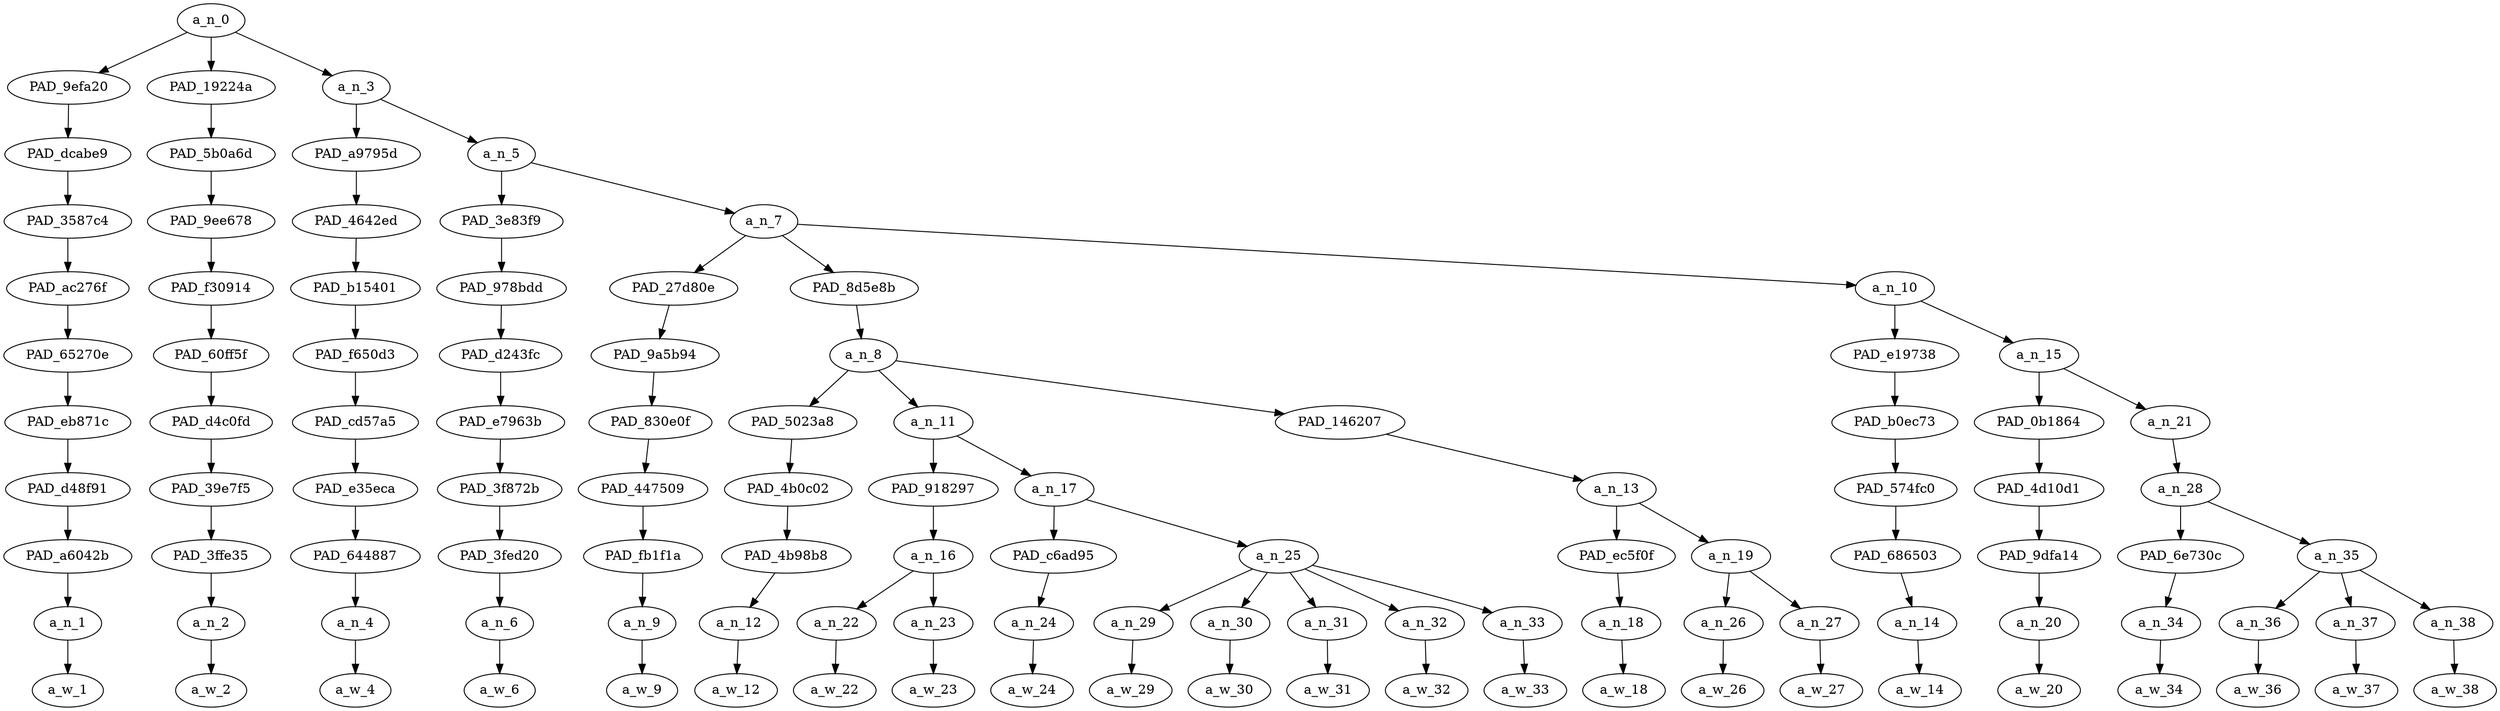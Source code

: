 strict digraph "" {
	a_n_0	[div_dir=1,
		index=0,
		level=10,
		pos="2.155092592592593,10!",
		text_span="[0, 1, 2, 3, 4, 5, 6, 7, 8, 9, 10, 11, 12, 13, 14, 15, 16, 17, 18, 19, 20, 21, 22]",
		value=1.00000000];
	PAD_9efa20	[div_dir=1,
		index=0,
		level=9,
		pos="0.0,9!",
		text_span="[0]",
		value=0.05292143];
	a_n_0 -> PAD_9efa20;
	PAD_19224a	[div_dir=-1,
		index=1,
		level=9,
		pos="1.0,9!",
		text_span="[1]",
		value=0.03529064];
	a_n_0 -> PAD_19224a;
	a_n_3	[div_dir=1,
		index=2,
		level=9,
		pos="5.465277777777779,9!",
		text_span="[2, 3, 4, 5, 6, 7, 8, 9, 10, 11, 12, 13, 14, 15, 16, 17, 18, 19, 20, 21, 22]",
		value=0.91066104];
	a_n_0 -> a_n_3;
	PAD_dcabe9	[div_dir=1,
		index=0,
		level=8,
		pos="0.0,8!",
		text_span="[0]",
		value=0.05292143];
	PAD_9efa20 -> PAD_dcabe9;
	PAD_3587c4	[div_dir=1,
		index=0,
		level=7,
		pos="0.0,7!",
		text_span="[0]",
		value=0.05292143];
	PAD_dcabe9 -> PAD_3587c4;
	PAD_ac276f	[div_dir=1,
		index=0,
		level=6,
		pos="0.0,6!",
		text_span="[0]",
		value=0.05292143];
	PAD_3587c4 -> PAD_ac276f;
	PAD_65270e	[div_dir=1,
		index=0,
		level=5,
		pos="0.0,5!",
		text_span="[0]",
		value=0.05292143];
	PAD_ac276f -> PAD_65270e;
	PAD_eb871c	[div_dir=1,
		index=0,
		level=4,
		pos="0.0,4!",
		text_span="[0]",
		value=0.05292143];
	PAD_65270e -> PAD_eb871c;
	PAD_d48f91	[div_dir=1,
		index=0,
		level=3,
		pos="0.0,3!",
		text_span="[0]",
		value=0.05292143];
	PAD_eb871c -> PAD_d48f91;
	PAD_a6042b	[div_dir=1,
		index=0,
		level=2,
		pos="0.0,2!",
		text_span="[0]",
		value=0.05292143];
	PAD_d48f91 -> PAD_a6042b;
	a_n_1	[div_dir=1,
		index=0,
		level=1,
		pos="0.0,1!",
		text_span="[0]",
		value=0.05292143];
	PAD_a6042b -> a_n_1;
	a_w_1	[div_dir=0,
		index=0,
		level=0,
		pos="0,0!",
		text_span="[0]",
		value=do];
	a_n_1 -> a_w_1;
	PAD_5b0a6d	[div_dir=-1,
		index=1,
		level=8,
		pos="1.0,8!",
		text_span="[1]",
		value=0.03529064];
	PAD_19224a -> PAD_5b0a6d;
	PAD_9ee678	[div_dir=-1,
		index=1,
		level=7,
		pos="1.0,7!",
		text_span="[1]",
		value=0.03529064];
	PAD_5b0a6d -> PAD_9ee678;
	PAD_f30914	[div_dir=-1,
		index=1,
		level=6,
		pos="1.0,6!",
		text_span="[1]",
		value=0.03529064];
	PAD_9ee678 -> PAD_f30914;
	PAD_60ff5f	[div_dir=-1,
		index=1,
		level=5,
		pos="1.0,5!",
		text_span="[1]",
		value=0.03529064];
	PAD_f30914 -> PAD_60ff5f;
	PAD_d4c0fd	[div_dir=-1,
		index=1,
		level=4,
		pos="1.0,4!",
		text_span="[1]",
		value=0.03529064];
	PAD_60ff5f -> PAD_d4c0fd;
	PAD_39e7f5	[div_dir=-1,
		index=1,
		level=3,
		pos="1.0,3!",
		text_span="[1]",
		value=0.03529064];
	PAD_d4c0fd -> PAD_39e7f5;
	PAD_3ffe35	[div_dir=-1,
		index=1,
		level=2,
		pos="1.0,2!",
		text_span="[1]",
		value=0.03529064];
	PAD_39e7f5 -> PAD_3ffe35;
	a_n_2	[div_dir=-1,
		index=1,
		level=1,
		pos="1.0,1!",
		text_span="[1]",
		value=0.03529064];
	PAD_3ffe35 -> a_n_2;
	a_w_2	[div_dir=0,
		index=1,
		level=0,
		pos="1,0!",
		text_span="[1]",
		value=not];
	a_n_2 -> a_w_2;
	PAD_a9795d	[div_dir=1,
		index=2,
		level=8,
		pos="2.0,8!",
		text_span="[2]",
		value=0.03589985];
	a_n_3 -> PAD_a9795d;
	a_n_5	[div_dir=1,
		index=3,
		level=8,
		pos="8.930555555555557,8!",
		text_span="[3, 4, 5, 6, 7, 8, 9, 10, 11, 12, 13, 14, 15, 16, 17, 18, 19, 20, 21, 22]",
		value=0.87370995];
	a_n_3 -> a_n_5;
	PAD_4642ed	[div_dir=1,
		index=2,
		level=7,
		pos="2.0,7!",
		text_span="[2]",
		value=0.03589985];
	PAD_a9795d -> PAD_4642ed;
	PAD_b15401	[div_dir=1,
		index=2,
		level=6,
		pos="2.0,6!",
		text_span="[2]",
		value=0.03589985];
	PAD_4642ed -> PAD_b15401;
	PAD_f650d3	[div_dir=1,
		index=2,
		level=5,
		pos="2.0,5!",
		text_span="[2]",
		value=0.03589985];
	PAD_b15401 -> PAD_f650d3;
	PAD_cd57a5	[div_dir=1,
		index=2,
		level=4,
		pos="2.0,4!",
		text_span="[2]",
		value=0.03589985];
	PAD_f650d3 -> PAD_cd57a5;
	PAD_e35eca	[div_dir=1,
		index=2,
		level=3,
		pos="2.0,3!",
		text_span="[2]",
		value=0.03589985];
	PAD_cd57a5 -> PAD_e35eca;
	PAD_644887	[div_dir=1,
		index=2,
		level=2,
		pos="2.0,2!",
		text_span="[2]",
		value=0.03589985];
	PAD_e35eca -> PAD_644887;
	a_n_4	[div_dir=1,
		index=2,
		level=1,
		pos="2.0,1!",
		text_span="[2]",
		value=0.03589985];
	PAD_644887 -> a_n_4;
	a_w_4	[div_dir=0,
		index=2,
		level=0,
		pos="2,0!",
		text_span="[2]",
		value=vote];
	a_n_4 -> a_w_4;
	PAD_3e83f9	[div_dir=1,
		index=3,
		level=7,
		pos="3.0,7!",
		text_span="[3]",
		value=0.03159431];
	a_n_5 -> PAD_3e83f9;
	a_n_7	[div_dir=1,
		index=4,
		level=7,
		pos="14.861111111111112,7!",
		text_span="[4, 5, 6, 7, 8, 9, 10, 11, 12, 13, 14, 15, 16, 17, 18, 19, 20, 21, 22]",
		value=0.84107388];
	a_n_5 -> a_n_7;
	PAD_978bdd	[div_dir=1,
		index=3,
		level=6,
		pos="3.0,6!",
		text_span="[3]",
		value=0.03159431];
	PAD_3e83f9 -> PAD_978bdd;
	PAD_d243fc	[div_dir=1,
		index=3,
		level=5,
		pos="3.0,5!",
		text_span="[3]",
		value=0.03159431];
	PAD_978bdd -> PAD_d243fc;
	PAD_e7963b	[div_dir=1,
		index=3,
		level=4,
		pos="3.0,4!",
		text_span="[3]",
		value=0.03159431];
	PAD_d243fc -> PAD_e7963b;
	PAD_3f872b	[div_dir=1,
		index=3,
		level=3,
		pos="3.0,3!",
		text_span="[3]",
		value=0.03159431];
	PAD_e7963b -> PAD_3f872b;
	PAD_3fed20	[div_dir=1,
		index=3,
		level=2,
		pos="3.0,2!",
		text_span="[3]",
		value=0.03159431];
	PAD_3f872b -> PAD_3fed20;
	a_n_6	[div_dir=1,
		index=3,
		level=1,
		pos="3.0,1!",
		text_span="[3]",
		value=0.03159431];
	PAD_3fed20 -> a_n_6;
	a_w_6	[div_dir=0,
		index=3,
		level=0,
		pos="3,0!",
		text_span="[3]",
		value=for];
	a_n_6 -> a_w_6;
	PAD_27d80e	[div_dir=1,
		index=5,
		level=6,
		pos="16.0,6!",
		text_span="[16]",
		value=0.02539112];
	a_n_7 -> PAD_27d80e;
	PAD_8d5e8b	[div_dir=1,
		index=4,
		level=6,
		pos="10.583333333333334,6!",
		text_span="[4, 5, 6, 7, 8, 9, 10, 11, 12, 13, 14, 15]",
		value=0.57307558];
	a_n_7 -> PAD_8d5e8b;
	a_n_10	[div_dir=1,
		index=6,
		level=6,
		pos="18.0,6!",
		text_span="[17, 18, 19, 20, 21, 22]",
		value=0.24158337];
	a_n_7 -> a_n_10;
	PAD_9a5b94	[div_dir=1,
		index=5,
		level=5,
		pos="16.0,5!",
		text_span="[16]",
		value=0.02539112];
	PAD_27d80e -> PAD_9a5b94;
	PAD_830e0f	[div_dir=1,
		index=7,
		level=4,
		pos="16.0,4!",
		text_span="[16]",
		value=0.02539112];
	PAD_9a5b94 -> PAD_830e0f;
	PAD_447509	[div_dir=1,
		index=8,
		level=3,
		pos="16.0,3!",
		text_span="[16]",
		value=0.02539112];
	PAD_830e0f -> PAD_447509;
	PAD_fb1f1a	[div_dir=1,
		index=10,
		level=2,
		pos="16.0,2!",
		text_span="[16]",
		value=0.02539112];
	PAD_447509 -> PAD_fb1f1a;
	a_n_9	[div_dir=1,
		index=16,
		level=1,
		pos="16.0,1!",
		text_span="[16]",
		value=0.02539112];
	PAD_fb1f1a -> a_n_9;
	a_w_9	[div_dir=0,
		index=16,
		level=0,
		pos="16,0!",
		text_span="[16]",
		value=or1];
	a_n_9 -> a_w_9;
	a_n_8	[div_dir=1,
		index=4,
		level=5,
		pos="10.583333333333334,5!",
		text_span="[4, 5, 6, 7, 8, 9, 10, 11, 12, 13, 14, 15]",
		value=0.57307558];
	PAD_8d5e8b -> a_n_8;
	PAD_5023a8	[div_dir=1,
		index=5,
		level=4,
		pos="12.0,4!",
		text_span="[12]",
		value=0.03326487];
	a_n_8 -> PAD_5023a8;
	a_n_11	[div_dir=1,
		index=4,
		level=4,
		pos="6.0,4!",
		text_span="[4, 5, 6, 7, 8, 9, 10, 11]",
		value=0.40512555];
	a_n_8 -> a_n_11;
	PAD_146207	[div_dir=1,
		index=6,
		level=4,
		pos="13.75,4!",
		text_span="[13, 14, 15]",
		value=0.13372205];
	a_n_8 -> PAD_146207;
	PAD_4b0c02	[div_dir=1,
		index=6,
		level=3,
		pos="12.0,3!",
		text_span="[12]",
		value=0.03326487];
	PAD_5023a8 -> PAD_4b0c02;
	PAD_4b98b8	[div_dir=1,
		index=7,
		level=2,
		pos="12.0,2!",
		text_span="[12]",
		value=0.03326487];
	PAD_4b0c02 -> PAD_4b98b8;
	a_n_12	[div_dir=1,
		index=12,
		level=1,
		pos="12.0,1!",
		text_span="[12]",
		value=0.03326487];
	PAD_4b98b8 -> a_n_12;
	a_w_12	[div_dir=0,
		index=12,
		level=0,
		pos="12,0!",
		text_span="[12]",
		value=or];
	a_n_12 -> a_w_12;
	PAD_918297	[div_dir=1,
		index=4,
		level=3,
		pos="4.5,3!",
		text_span="[4, 5]",
		value=0.05852072];
	a_n_11 -> PAD_918297;
	a_n_17	[div_dir=1,
		index=5,
		level=3,
		pos="7.5,3!",
		text_span="[6, 7, 8, 9, 10, 11]",
		value=0.34561428];
	a_n_11 -> a_n_17;
	a_n_16	[div_dir=1,
		index=4,
		level=2,
		pos="4.5,2!",
		text_span="[4, 5]",
		value=0.05852072];
	PAD_918297 -> a_n_16;
	a_n_22	[div_dir=1,
		index=4,
		level=1,
		pos="4.0,1!",
		text_span="[4]",
		value=0.02704409];
	a_n_16 -> a_n_22;
	a_n_23	[div_dir=-1,
		index=5,
		level=1,
		pos="5.0,1!",
		text_span="[5]",
		value=0.03137591];
	a_n_16 -> a_n_23;
	a_w_22	[div_dir=0,
		index=4,
		level=0,
		pos="4,0!",
		text_span="[4]",
		value=any];
	a_n_22 -> a_w_22;
	a_w_23	[div_dir=0,
		index=5,
		level=0,
		pos="5,0!",
		text_span="[5]",
		value=candidate];
	a_n_23 -> a_w_23;
	PAD_c6ad95	[div_dir=1,
		index=5,
		level=2,
		pos="6.0,2!",
		text_span="[6]",
		value=0.02888471];
	a_n_17 -> PAD_c6ad95;
	a_n_25	[div_dir=1,
		index=6,
		level=2,
		pos="9.0,2!",
		text_span="[7, 8, 9, 10, 11]",
		value=0.31567728];
	a_n_17 -> a_n_25;
	a_n_24	[div_dir=1,
		index=6,
		level=1,
		pos="6.0,1!",
		text_span="[6]",
		value=0.02888471];
	PAD_c6ad95 -> a_n_24;
	a_w_24	[div_dir=0,
		index=6,
		level=0,
		pos="6,0!",
		text_span="[6]",
		value=with];
	a_n_24 -> a_w_24;
	a_n_29	[div_dir=1,
		index=7,
		level=1,
		pos="7.0,1!",
		text_span="[7]",
		value=0.02651507];
	a_n_25 -> a_n_29;
	a_n_30	[div_dir=1,
		index=8,
		level=1,
		pos="8.0,1!",
		text_span="[8]",
		value=0.03033610];
	a_n_25 -> a_n_30;
	a_n_31	[div_dir=1,
		index=9,
		level=1,
		pos="9.0,1!",
		text_span="[9]",
		value=0.08805466];
	a_n_25 -> a_n_31;
	a_n_32	[div_dir=1,
		index=10,
		level=1,
		pos="10.0,1!",
		text_span="[10]",
		value=0.06595179];
	a_n_25 -> a_n_32;
	a_n_33	[div_dir=1,
		index=11,
		level=1,
		pos="11.0,1!",
		text_span="[11]",
		value=0.10373809];
	a_n_25 -> a_n_33;
	a_w_29	[div_dir=0,
		index=7,
		level=0,
		pos="7,0!",
		text_span="[7]",
		value=a];
	a_n_29 -> a_w_29;
	a_w_30	[div_dir=0,
		index=8,
		level=0,
		pos="8,0!",
		text_span="[8]",
		value=jew];
	a_n_30 -> a_w_30;
	a_w_31	[div_dir=0,
		index=9,
		level=0,
		pos="9,0!",
		text_span="[9]",
		value=spic];
	a_n_31 -> a_w_31;
	a_w_32	[div_dir=0,
		index=10,
		level=0,
		pos="10,0!",
		text_span="[10]",
		value=sand];
	a_n_32 -> a_w_32;
	a_w_33	[div_dir=0,
		index=11,
		level=0,
		pos="11,0!",
		text_span="[11]",
		value=nigger];
	a_n_33 -> a_w_33;
	a_n_13	[div_dir=1,
		index=7,
		level=3,
		pos="13.75,3!",
		text_span="[13, 14, 15]",
		value=0.13372205];
	PAD_146207 -> a_n_13;
	PAD_ec5f0f	[div_dir=1,
		index=8,
		level=2,
		pos="13.0,2!",
		text_span="[13]",
		value=0.07245123];
	a_n_13 -> PAD_ec5f0f;
	a_n_19	[div_dir=1,
		index=9,
		level=2,
		pos="14.5,2!",
		text_span="[14, 15]",
		value=0.06098170];
	a_n_13 -> a_n_19;
	a_n_18	[div_dir=1,
		index=13,
		level=1,
		pos="13.0,1!",
		text_span="[13]",
		value=0.07245123];
	PAD_ec5f0f -> a_n_18;
	a_w_18	[div_dir=0,
		index=13,
		level=0,
		pos="13,0!",
		text_span="[13]",
		value=gook];
	a_n_18 -> a_w_18;
	a_n_26	[div_dir=1,
		index=14,
		level=1,
		pos="14.0,1!",
		text_span="[14]",
		value=0.03124382];
	a_n_19 -> a_n_26;
	a_n_27	[div_dir=1,
		index=15,
		level=1,
		pos="15.0,1!",
		text_span="[15]",
		value=0.02954074];
	a_n_19 -> a_n_27;
	a_w_26	[div_dir=0,
		index=14,
		level=0,
		pos="14,0!",
		text_span="[14]",
		value=last];
	a_n_26 -> a_w_26;
	a_w_27	[div_dir=0,
		index=15,
		level=0,
		pos="15,0!",
		text_span="[15]",
		value=name];
	a_n_27 -> a_w_27;
	PAD_e19738	[div_dir=1,
		index=6,
		level=5,
		pos="17.0,5!",
		text_span="[17]",
		value=0.02619647];
	a_n_10 -> PAD_e19738;
	a_n_15	[div_dir=1,
		index=7,
		level=5,
		pos="19.0,5!",
		text_span="[18, 19, 20, 21, 22]",
		value=0.21494402];
	a_n_10 -> a_n_15;
	PAD_b0ec73	[div_dir=1,
		index=8,
		level=4,
		pos="17.0,4!",
		text_span="[17]",
		value=0.02619647];
	PAD_e19738 -> PAD_b0ec73;
	PAD_574fc0	[div_dir=1,
		index=9,
		level=3,
		pos="17.0,3!",
		text_span="[17]",
		value=0.02619647];
	PAD_b0ec73 -> PAD_574fc0;
	PAD_686503	[div_dir=1,
		index=11,
		level=2,
		pos="17.0,2!",
		text_span="[17]",
		value=0.02619647];
	PAD_574fc0 -> PAD_686503;
	a_n_14	[div_dir=1,
		index=17,
		level=1,
		pos="17.0,1!",
		text_span="[17]",
		value=0.02619647];
	PAD_686503 -> a_n_14;
	a_w_14	[div_dir=0,
		index=17,
		level=0,
		pos="17,0!",
		text_span="[17]",
		value=one];
	a_n_14 -> a_w_14;
	PAD_0b1864	[div_dir=1,
		index=9,
		level=4,
		pos="18.0,4!",
		text_span="[18]",
		value=0.02467782];
	a_n_15 -> PAD_0b1864;
	a_n_21	[div_dir=1,
		index=10,
		level=4,
		pos="20.0,4!",
		text_span="[19, 20, 21, 22]",
		value=0.18983763];
	a_n_15 -> a_n_21;
	PAD_4d10d1	[div_dir=1,
		index=10,
		level=3,
		pos="18.0,3!",
		text_span="[18]",
		value=0.02467782];
	PAD_0b1864 -> PAD_4d10d1;
	PAD_9dfa14	[div_dir=1,
		index=12,
		level=2,
		pos="18.0,2!",
		text_span="[18]",
		value=0.02467782];
	PAD_4d10d1 -> PAD_9dfa14;
	a_n_20	[div_dir=1,
		index=18,
		level=1,
		pos="18.0,1!",
		text_span="[18]",
		value=0.02467782];
	PAD_9dfa14 -> a_n_20;
	a_w_20	[div_dir=0,
		index=18,
		level=0,
		pos="18,0!",
		text_span="[18]",
		value=who];
	a_n_20 -> a_w_20;
	a_n_28	[div_dir=1,
		index=11,
		level=3,
		pos="20.0,3!",
		text_span="[19, 20, 21, 22]",
		value=0.18941184];
	a_n_21 -> a_n_28;
	PAD_6e730c	[div_dir=-1,
		index=13,
		level=2,
		pos="19.0,2!",
		text_span="[19]",
		value=0.02916345];
	a_n_28 -> PAD_6e730c;
	a_n_35	[div_dir=1,
		index=14,
		level=2,
		pos="21.0,2!",
		text_span="[20, 21, 22]",
		value=0.15982261];
	a_n_28 -> a_n_35;
	a_n_34	[div_dir=-1,
		index=19,
		level=1,
		pos="19.0,1!",
		text_span="[19]",
		value=0.02916345];
	PAD_6e730c -> a_n_34;
	a_w_34	[div_dir=0,
		index=19,
		level=0,
		pos="19,0!",
		text_span="[19]",
		value=is];
	a_n_34 -> a_w_34;
	a_n_36	[div_dir=1,
		index=20,
		level=1,
		pos="20.0,1!",
		text_span="[20]",
		value=0.03450298];
	a_n_35 -> a_n_36;
	a_n_37	[div_dir=1,
		index=21,
		level=1,
		pos="21.0,1!",
		text_span="[21]",
		value=0.08687960];
	a_n_35 -> a_n_37;
	a_n_38	[div_dir=1,
		index=22,
		level=1,
		pos="22.0,1!",
		text_span="[22]",
		value=0.03794301];
	a_n_35 -> a_n_38;
	a_w_36	[div_dir=0,
		index=20,
		level=0,
		pos="20,0!",
		text_span="[20]",
		value=a1];
	a_n_36 -> a_w_36;
	a_w_37	[div_dir=0,
		index=21,
		level=0,
		pos="21,0!",
		text_span="[21]",
		value=nigger1];
	a_n_37 -> a_w_37;
	a_w_38	[div_dir=0,
		index=22,
		level=0,
		pos="22,0!",
		text_span="[22]",
		value=period];
	a_n_38 -> a_w_38;
}

